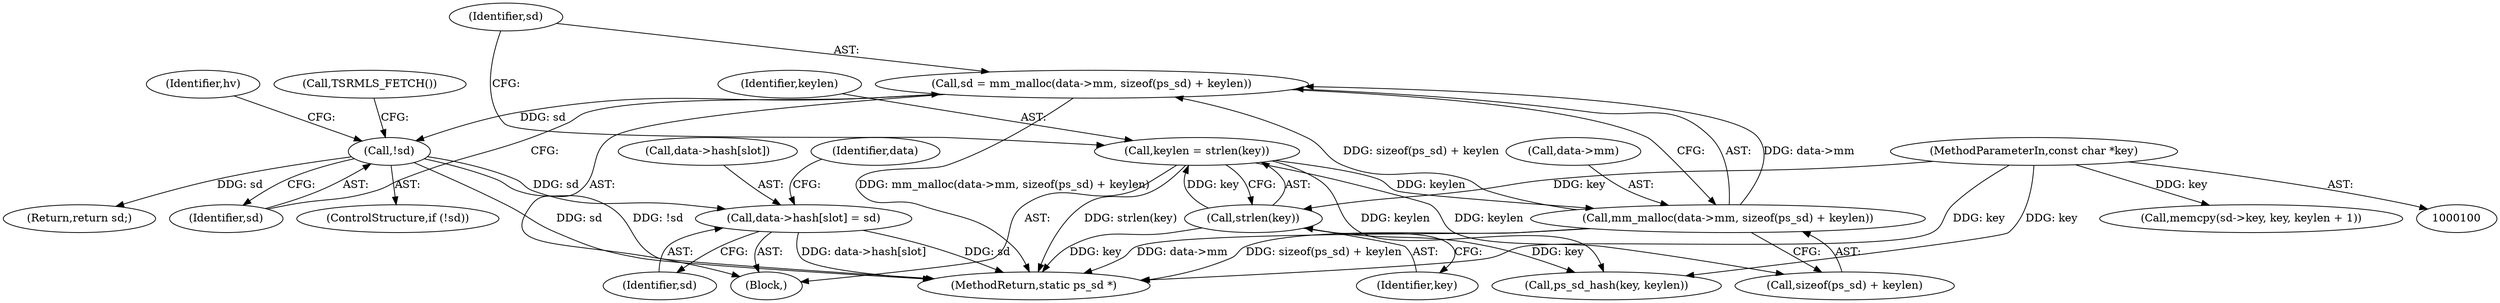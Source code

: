 digraph "0_php_25e8fcc88fa20dc9d4c47184471003f436927cde_1@array" {
"1000182" [label="(Call,data->hash[slot] = sd)"];
"1000123" [label="(Call,!sd)"];
"1000112" [label="(Call,sd = mm_malloc(data->mm, sizeof(ps_sd) + keylen))"];
"1000114" [label="(Call,mm_malloc(data->mm, sizeof(ps_sd) + keylen))"];
"1000108" [label="(Call,keylen = strlen(key))"];
"1000110" [label="(Call,strlen(key))"];
"1000102" [label="(MethodParameterIn,const char *key)"];
"1000110" [label="(Call,strlen(key))"];
"1000111" [label="(Identifier,key)"];
"1000183" [label="(Call,data->hash[slot])"];
"1000112" [label="(Call,sd = mm_malloc(data->mm, sizeof(ps_sd) + keylen))"];
"1000114" [label="(Call,mm_malloc(data->mm, sizeof(ps_sd) + keylen))"];
"1000108" [label="(Call,keylen = strlen(key))"];
"1000165" [label="(Call,memcpy(sd->key, key, keylen + 1))"];
"1000191" [label="(Identifier,data)"];
"1000131" [label="(Call,ps_sd_hash(key, keylen))"];
"1000115" [label="(Call,data->mm)"];
"1000103" [label="(Block,)"];
"1000218" [label="(Return,return sd;)"];
"1000102" [label="(MethodParameterIn,const char *key)"];
"1000126" [label="(Call,TSRMLS_FETCH())"];
"1000182" [label="(Call,data->hash[slot] = sd)"];
"1000130" [label="(Identifier,hv)"];
"1000123" [label="(Call,!sd)"];
"1000124" [label="(Identifier,sd)"];
"1000118" [label="(Call,sizeof(ps_sd) + keylen)"];
"1000113" [label="(Identifier,sd)"];
"1000109" [label="(Identifier,keylen)"];
"1000122" [label="(ControlStructure,if (!sd))"];
"1000220" [label="(MethodReturn,static ps_sd *)"];
"1000188" [label="(Identifier,sd)"];
"1000182" -> "1000103"  [label="AST: "];
"1000182" -> "1000188"  [label="CFG: "];
"1000183" -> "1000182"  [label="AST: "];
"1000188" -> "1000182"  [label="AST: "];
"1000191" -> "1000182"  [label="CFG: "];
"1000182" -> "1000220"  [label="DDG: sd"];
"1000182" -> "1000220"  [label="DDG: data->hash[slot]"];
"1000123" -> "1000182"  [label="DDG: sd"];
"1000123" -> "1000122"  [label="AST: "];
"1000123" -> "1000124"  [label="CFG: "];
"1000124" -> "1000123"  [label="AST: "];
"1000126" -> "1000123"  [label="CFG: "];
"1000130" -> "1000123"  [label="CFG: "];
"1000123" -> "1000220"  [label="DDG: !sd"];
"1000123" -> "1000220"  [label="DDG: sd"];
"1000112" -> "1000123"  [label="DDG: sd"];
"1000123" -> "1000218"  [label="DDG: sd"];
"1000112" -> "1000103"  [label="AST: "];
"1000112" -> "1000114"  [label="CFG: "];
"1000113" -> "1000112"  [label="AST: "];
"1000114" -> "1000112"  [label="AST: "];
"1000124" -> "1000112"  [label="CFG: "];
"1000112" -> "1000220"  [label="DDG: mm_malloc(data->mm, sizeof(ps_sd) + keylen)"];
"1000114" -> "1000112"  [label="DDG: data->mm"];
"1000114" -> "1000112"  [label="DDG: sizeof(ps_sd) + keylen"];
"1000114" -> "1000118"  [label="CFG: "];
"1000115" -> "1000114"  [label="AST: "];
"1000118" -> "1000114"  [label="AST: "];
"1000114" -> "1000220"  [label="DDG: sizeof(ps_sd) + keylen"];
"1000114" -> "1000220"  [label="DDG: data->mm"];
"1000108" -> "1000114"  [label="DDG: keylen"];
"1000108" -> "1000103"  [label="AST: "];
"1000108" -> "1000110"  [label="CFG: "];
"1000109" -> "1000108"  [label="AST: "];
"1000110" -> "1000108"  [label="AST: "];
"1000113" -> "1000108"  [label="CFG: "];
"1000108" -> "1000220"  [label="DDG: strlen(key)"];
"1000110" -> "1000108"  [label="DDG: key"];
"1000108" -> "1000118"  [label="DDG: keylen"];
"1000108" -> "1000131"  [label="DDG: keylen"];
"1000110" -> "1000111"  [label="CFG: "];
"1000111" -> "1000110"  [label="AST: "];
"1000110" -> "1000220"  [label="DDG: key"];
"1000102" -> "1000110"  [label="DDG: key"];
"1000110" -> "1000131"  [label="DDG: key"];
"1000102" -> "1000100"  [label="AST: "];
"1000102" -> "1000220"  [label="DDG: key"];
"1000102" -> "1000131"  [label="DDG: key"];
"1000102" -> "1000165"  [label="DDG: key"];
}

